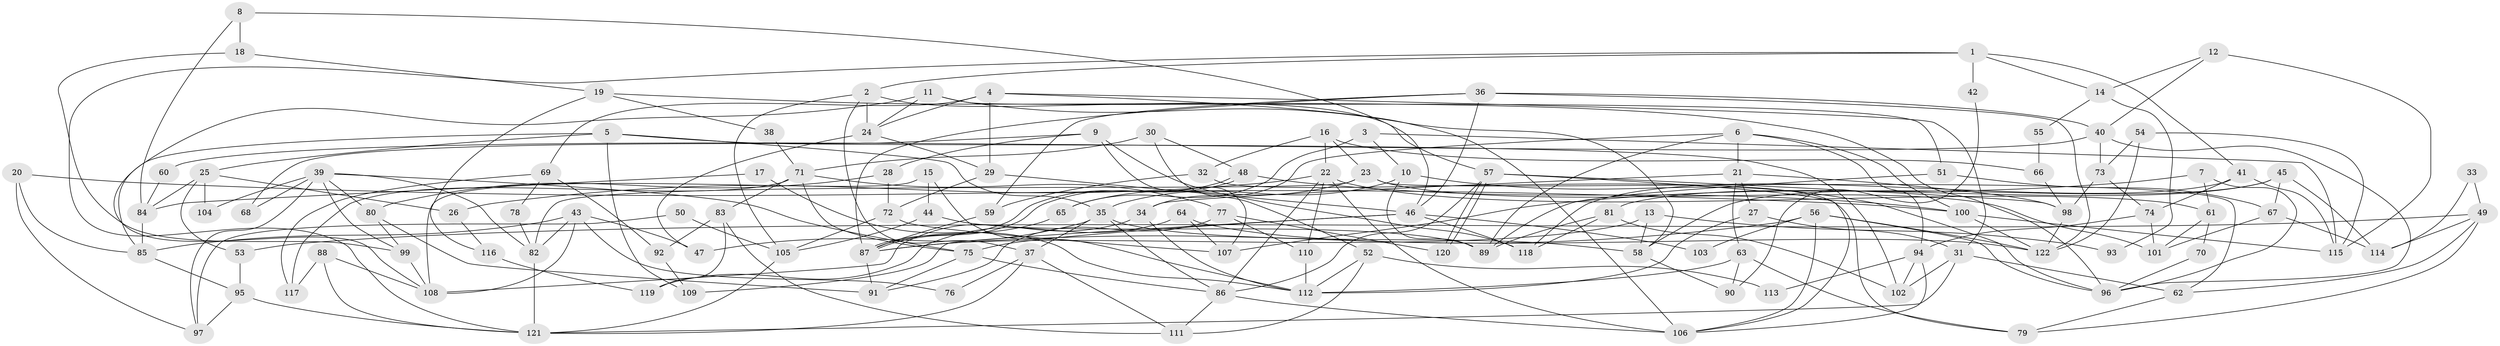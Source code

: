 // Generated by graph-tools (version 1.1) at 2025/26/03/09/25 03:26:16]
// undirected, 122 vertices, 244 edges
graph export_dot {
graph [start="1"]
  node [color=gray90,style=filled];
  1;
  2;
  3;
  4;
  5;
  6;
  7;
  8;
  9;
  10;
  11;
  12;
  13;
  14;
  15;
  16;
  17;
  18;
  19;
  20;
  21;
  22;
  23;
  24;
  25;
  26;
  27;
  28;
  29;
  30;
  31;
  32;
  33;
  34;
  35;
  36;
  37;
  38;
  39;
  40;
  41;
  42;
  43;
  44;
  45;
  46;
  47;
  48;
  49;
  50;
  51;
  52;
  53;
  54;
  55;
  56;
  57;
  58;
  59;
  60;
  61;
  62;
  63;
  64;
  65;
  66;
  67;
  68;
  69;
  70;
  71;
  72;
  73;
  74;
  75;
  76;
  77;
  78;
  79;
  80;
  81;
  82;
  83;
  84;
  85;
  86;
  87;
  88;
  89;
  90;
  91;
  92;
  93;
  94;
  95;
  96;
  97;
  98;
  99;
  100;
  101;
  102;
  103;
  104;
  105;
  106;
  107;
  108;
  109;
  110;
  111;
  112;
  113;
  114;
  115;
  116;
  117;
  118;
  119;
  120;
  121;
  122;
  1 -- 121;
  1 -- 2;
  1 -- 14;
  1 -- 41;
  1 -- 42;
  2 -- 37;
  2 -- 57;
  2 -- 24;
  2 -- 105;
  3 -- 65;
  3 -- 10;
  3 -- 115;
  4 -- 31;
  4 -- 24;
  4 -- 29;
  4 -- 69;
  4 -- 106;
  5 -- 85;
  5 -- 35;
  5 -- 25;
  5 -- 102;
  5 -- 109;
  6 -- 89;
  6 -- 94;
  6 -- 21;
  6 -- 34;
  6 -- 100;
  7 -- 61;
  7 -- 96;
  7 -- 107;
  8 -- 18;
  8 -- 46;
  8 -- 84;
  9 -- 107;
  9 -- 28;
  9 -- 68;
  9 -- 118;
  10 -- 89;
  10 -- 35;
  10 -- 96;
  11 -- 24;
  11 -- 108;
  11 -- 51;
  11 -- 58;
  12 -- 40;
  12 -- 115;
  12 -- 14;
  13 -- 87;
  13 -- 58;
  13 -- 93;
  14 -- 55;
  14 -- 93;
  15 -- 44;
  15 -- 112;
  15 -- 108;
  16 -- 22;
  16 -- 32;
  16 -- 23;
  16 -- 66;
  17 -- 84;
  17 -- 112;
  18 -- 99;
  18 -- 19;
  19 -- 96;
  19 -- 116;
  19 -- 38;
  20 -- 100;
  20 -- 85;
  20 -- 97;
  21 -- 98;
  21 -- 27;
  21 -- 34;
  21 -- 63;
  22 -- 110;
  22 -- 86;
  22 -- 26;
  22 -- 61;
  22 -- 106;
  23 -- 82;
  23 -- 62;
  23 -- 65;
  23 -- 101;
  24 -- 29;
  24 -- 47;
  25 -- 84;
  25 -- 26;
  25 -- 53;
  25 -- 104;
  26 -- 116;
  27 -- 112;
  27 -- 31;
  28 -- 80;
  28 -- 72;
  29 -- 46;
  29 -- 72;
  30 -- 71;
  30 -- 48;
  30 -- 52;
  31 -- 62;
  31 -- 102;
  31 -- 121;
  32 -- 79;
  32 -- 59;
  33 -- 49;
  33 -- 114;
  34 -- 108;
  34 -- 112;
  35 -- 58;
  35 -- 86;
  35 -- 37;
  35 -- 47;
  36 -- 87;
  36 -- 40;
  36 -- 46;
  36 -- 59;
  36 -- 122;
  37 -- 121;
  37 -- 76;
  37 -- 111;
  38 -- 71;
  39 -- 75;
  39 -- 80;
  39 -- 68;
  39 -- 82;
  39 -- 97;
  39 -- 99;
  39 -- 104;
  40 -- 73;
  40 -- 96;
  40 -- 60;
  41 -- 115;
  41 -- 74;
  41 -- 118;
  42 -- 90;
  43 -- 108;
  43 -- 47;
  43 -- 76;
  43 -- 82;
  43 -- 85;
  44 -- 89;
  44 -- 105;
  45 -- 67;
  45 -- 81;
  45 -- 58;
  45 -- 114;
  46 -- 118;
  46 -- 75;
  46 -- 103;
  46 -- 109;
  48 -- 100;
  48 -- 87;
  48 -- 87;
  49 -- 53;
  49 -- 79;
  49 -- 62;
  49 -- 114;
  50 -- 105;
  50 -- 97;
  51 -- 67;
  51 -- 89;
  52 -- 111;
  52 -- 112;
  52 -- 113;
  53 -- 95;
  54 -- 115;
  54 -- 122;
  54 -- 73;
  55 -- 66;
  56 -- 106;
  56 -- 122;
  56 -- 87;
  56 -- 96;
  56 -- 103;
  57 -- 106;
  57 -- 120;
  57 -- 120;
  57 -- 86;
  57 -- 98;
  58 -- 90;
  59 -- 87;
  60 -- 84;
  61 -- 101;
  61 -- 70;
  62 -- 79;
  63 -- 112;
  63 -- 79;
  63 -- 90;
  64 -- 107;
  64 -- 122;
  64 -- 119;
  65 -- 87;
  66 -- 98;
  67 -- 114;
  67 -- 101;
  69 -- 92;
  69 -- 78;
  69 -- 117;
  70 -- 96;
  71 -- 75;
  71 -- 117;
  71 -- 77;
  71 -- 83;
  72 -- 105;
  72 -- 107;
  73 -- 74;
  73 -- 98;
  74 -- 94;
  74 -- 101;
  75 -- 86;
  75 -- 91;
  77 -- 91;
  77 -- 110;
  77 -- 120;
  78 -- 82;
  80 -- 99;
  80 -- 91;
  81 -- 102;
  81 -- 118;
  81 -- 89;
  82 -- 121;
  83 -- 111;
  83 -- 92;
  83 -- 119;
  84 -- 85;
  85 -- 95;
  86 -- 106;
  86 -- 111;
  87 -- 91;
  88 -- 108;
  88 -- 121;
  88 -- 117;
  92 -- 109;
  94 -- 106;
  94 -- 102;
  94 -- 113;
  95 -- 97;
  95 -- 121;
  98 -- 122;
  99 -- 108;
  100 -- 122;
  100 -- 115;
  105 -- 121;
  110 -- 112;
  116 -- 119;
}

